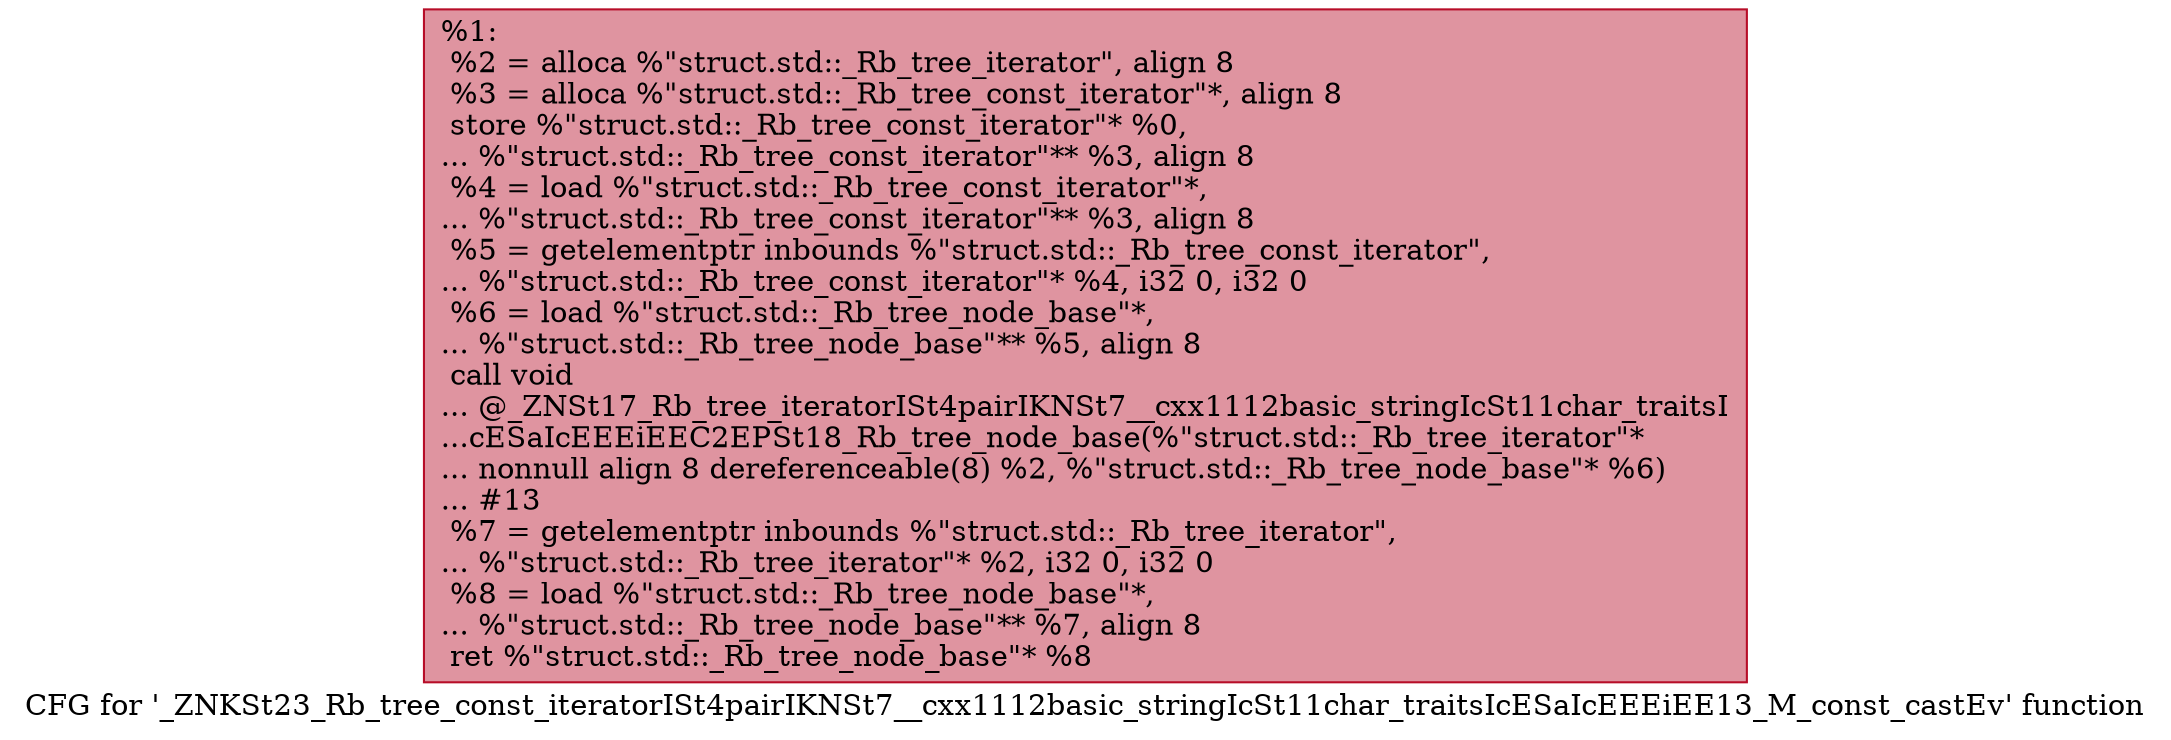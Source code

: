 digraph "CFG for '_ZNKSt23_Rb_tree_const_iteratorISt4pairIKNSt7__cxx1112basic_stringIcSt11char_traitsIcESaIcEEEiEE13_M_const_castEv' function" {
	label="CFG for '_ZNKSt23_Rb_tree_const_iteratorISt4pairIKNSt7__cxx1112basic_stringIcSt11char_traitsIcESaIcEEEiEE13_M_const_castEv' function";

	Node0x55a8467fa230 [shape=record,color="#b70d28ff", style=filled, fillcolor="#b70d2870",label="{%1:\l  %2 = alloca %\"struct.std::_Rb_tree_iterator\", align 8\l  %3 = alloca %\"struct.std::_Rb_tree_const_iterator\"*, align 8\l  store %\"struct.std::_Rb_tree_const_iterator\"* %0,\l... %\"struct.std::_Rb_tree_const_iterator\"** %3, align 8\l  %4 = load %\"struct.std::_Rb_tree_const_iterator\"*,\l... %\"struct.std::_Rb_tree_const_iterator\"** %3, align 8\l  %5 = getelementptr inbounds %\"struct.std::_Rb_tree_const_iterator\",\l... %\"struct.std::_Rb_tree_const_iterator\"* %4, i32 0, i32 0\l  %6 = load %\"struct.std::_Rb_tree_node_base\"*,\l... %\"struct.std::_Rb_tree_node_base\"** %5, align 8\l  call void\l... @_ZNSt17_Rb_tree_iteratorISt4pairIKNSt7__cxx1112basic_stringIcSt11char_traitsI\l...cESaIcEEEiEEC2EPSt18_Rb_tree_node_base(%\"struct.std::_Rb_tree_iterator\"*\l... nonnull align 8 dereferenceable(8) %2, %\"struct.std::_Rb_tree_node_base\"* %6)\l... #13\l  %7 = getelementptr inbounds %\"struct.std::_Rb_tree_iterator\",\l... %\"struct.std::_Rb_tree_iterator\"* %2, i32 0, i32 0\l  %8 = load %\"struct.std::_Rb_tree_node_base\"*,\l... %\"struct.std::_Rb_tree_node_base\"** %7, align 8\l  ret %\"struct.std::_Rb_tree_node_base\"* %8\l}"];
}
